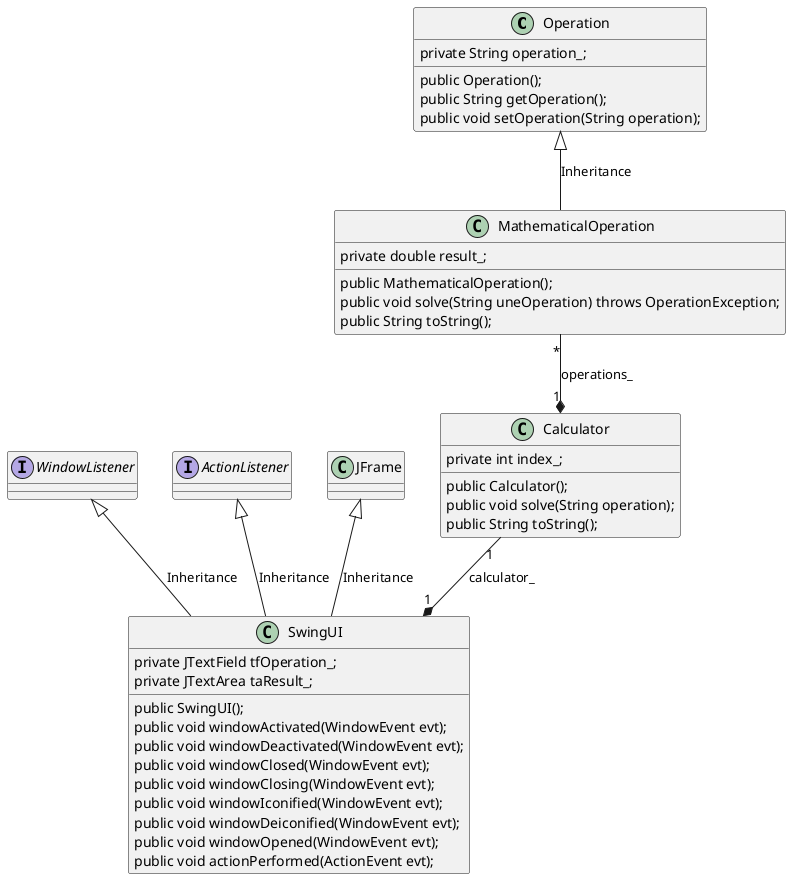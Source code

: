 @startuml

class Operation {
    private String operation_;

    public Operation(); 
    public String getOperation();
    public void setOperation(String operation);
}

class MathematicalOperation {
    private double result_;

    public MathematicalOperation();
    public void solve(String uneOperation) throws OperationException;
    public String toString();
} 

class Calculator {
    private int index_;

    public Calculator();
    public void solve(String operation);
    public String toString();
} 

interface WindowListener {
}

interface ActionListener{
}

class JFrame {
}

class SwingUI {
    private JTextField tfOperation_;
    private JTextArea taResult_;

    public SwingUI();
    public void windowActivated(WindowEvent evt);
    public void windowDeactivated(WindowEvent evt);
    public void windowClosed(WindowEvent evt);
    public void windowClosing(WindowEvent evt);
    public void windowIconified(WindowEvent evt);
    public void windowDeiconified(WindowEvent evt);
    public void windowOpened(WindowEvent evt);
    public void actionPerformed(ActionEvent evt);
} 

Operation <|-down- MathematicalOperation: Inheritance
Calculator "1" *-up- "*" MathematicalOperation: operations_
SwingUI "1" *-up- "1" Calculator: calculator_
JFrame <|-down- SwingUI: Inheritance
WindowListener <|-down- SwingUI: Inheritance
ActionListener <|-down- SwingUI: Inheritance

@enduml